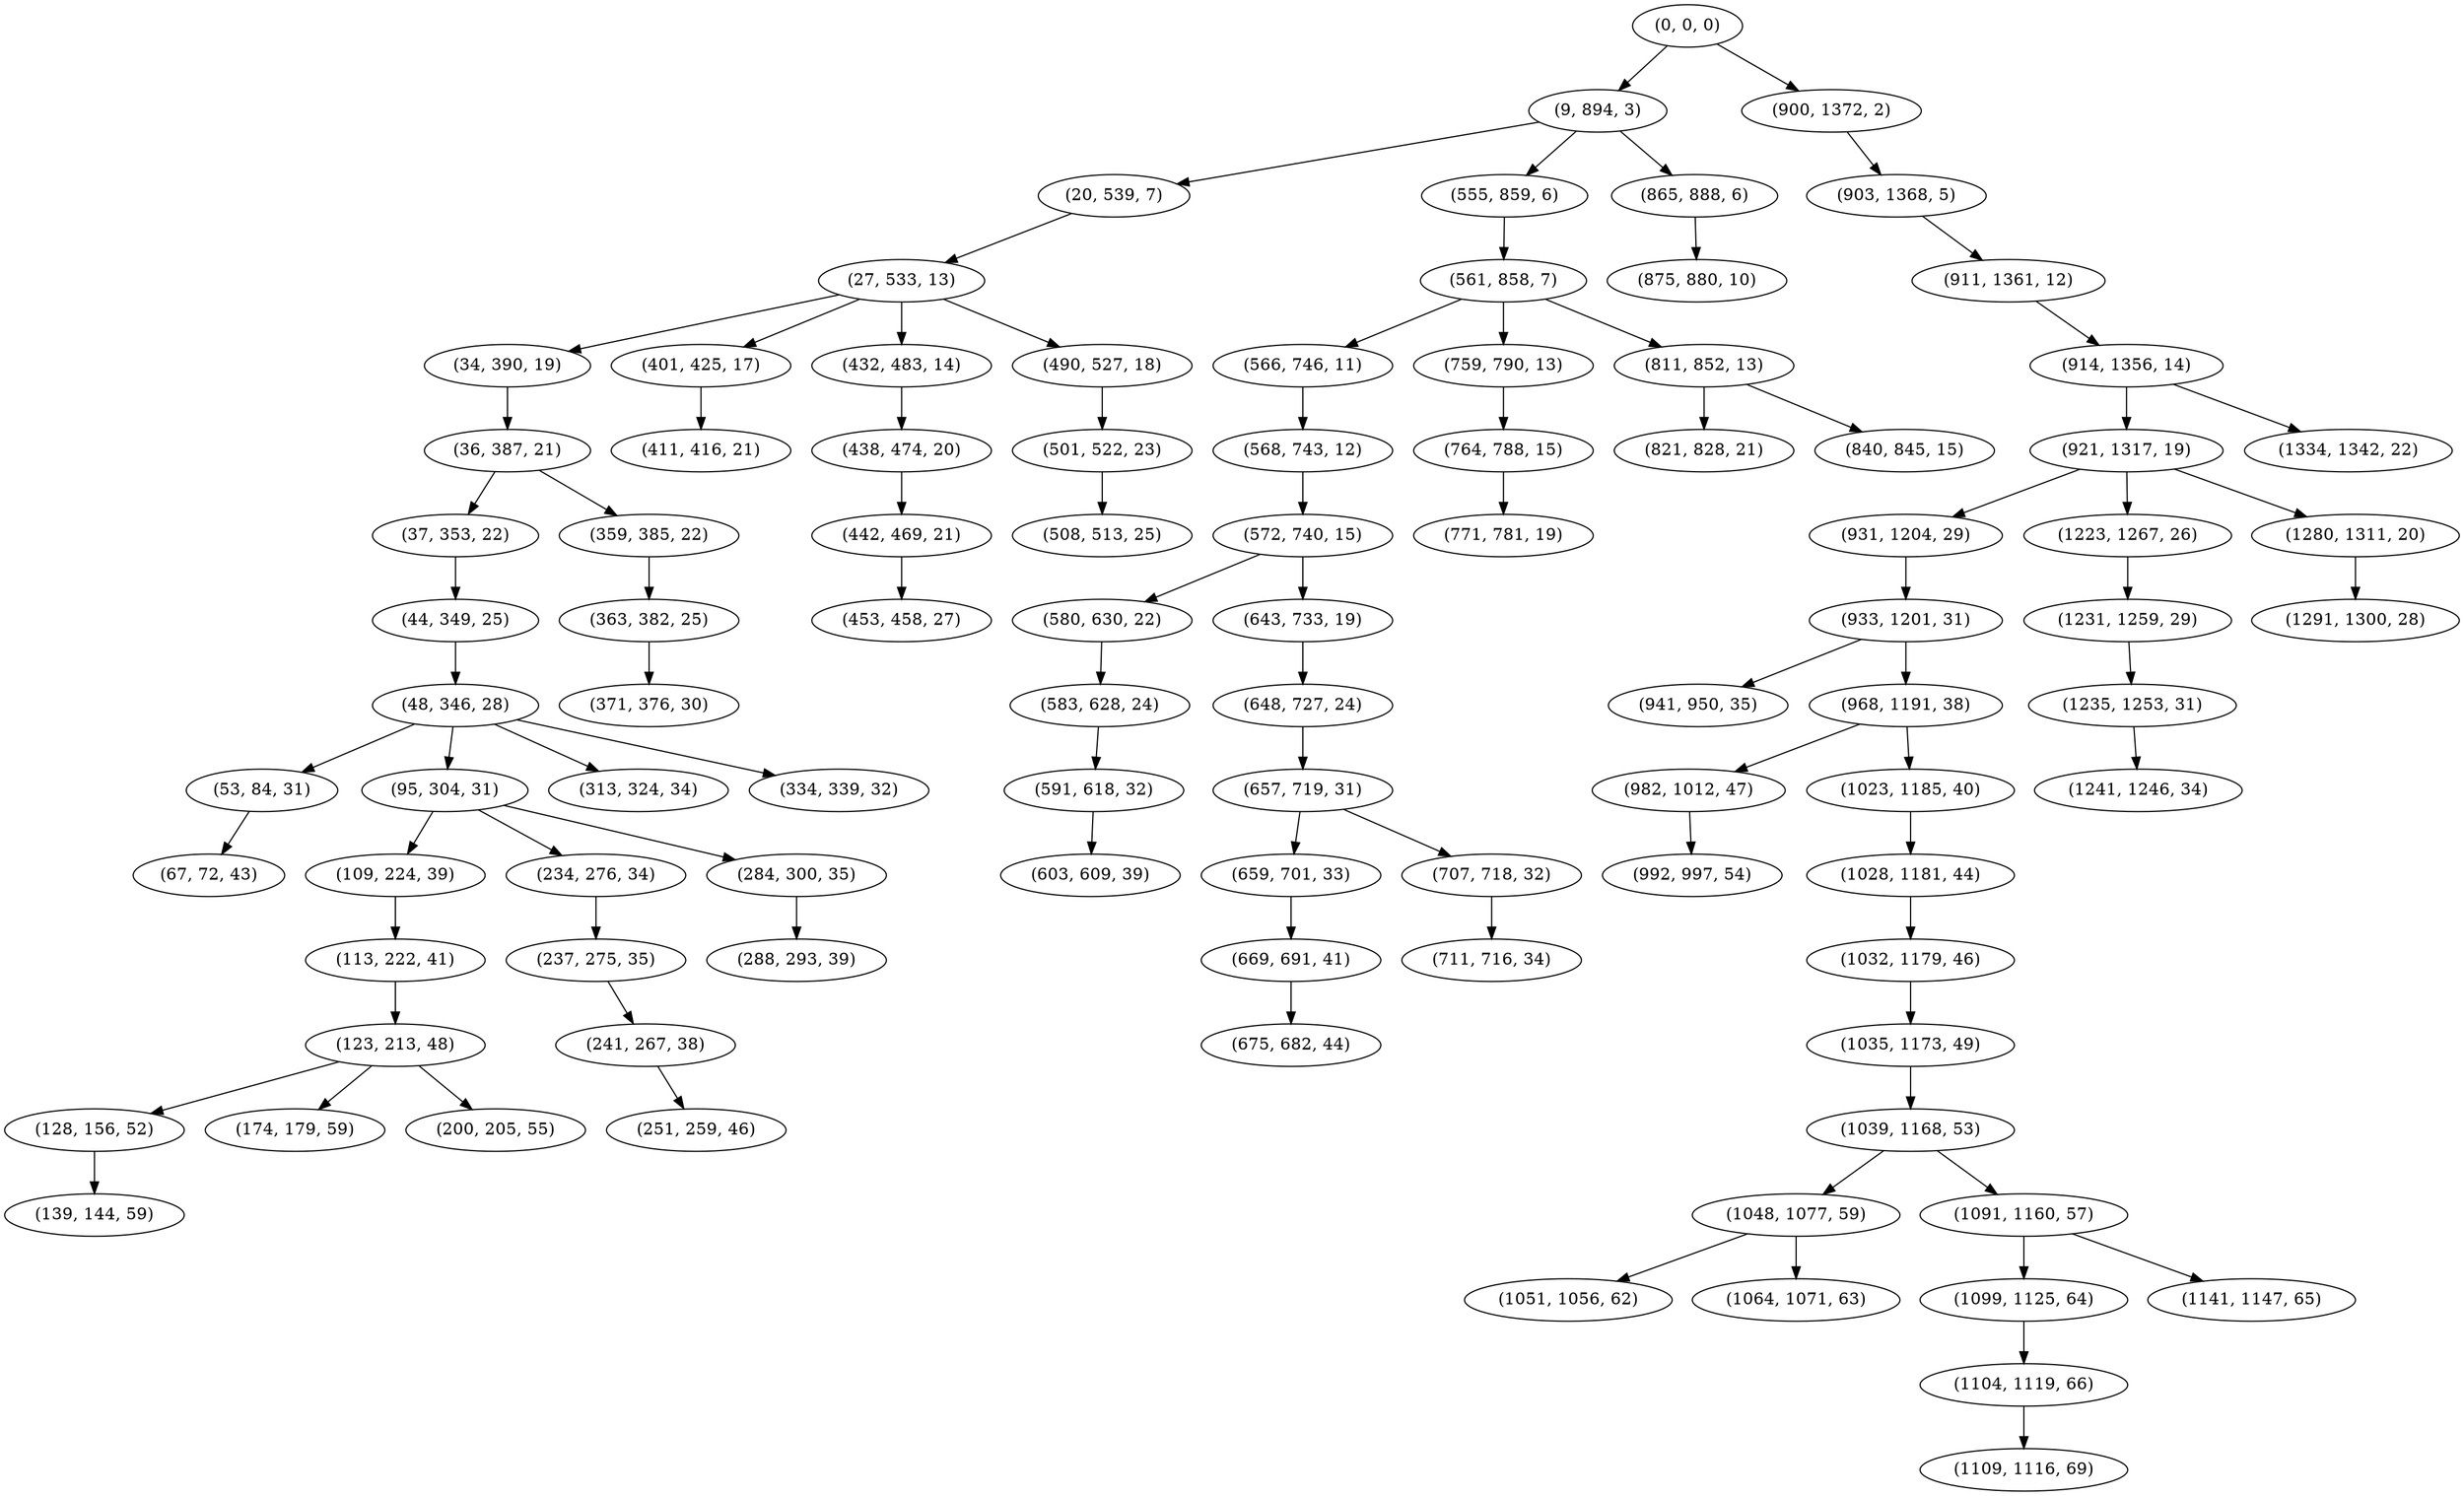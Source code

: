 digraph tree {
    "(0, 0, 0)";
    "(9, 894, 3)";
    "(20, 539, 7)";
    "(27, 533, 13)";
    "(34, 390, 19)";
    "(36, 387, 21)";
    "(37, 353, 22)";
    "(44, 349, 25)";
    "(48, 346, 28)";
    "(53, 84, 31)";
    "(67, 72, 43)";
    "(95, 304, 31)";
    "(109, 224, 39)";
    "(113, 222, 41)";
    "(123, 213, 48)";
    "(128, 156, 52)";
    "(139, 144, 59)";
    "(174, 179, 59)";
    "(200, 205, 55)";
    "(234, 276, 34)";
    "(237, 275, 35)";
    "(241, 267, 38)";
    "(251, 259, 46)";
    "(284, 300, 35)";
    "(288, 293, 39)";
    "(313, 324, 34)";
    "(334, 339, 32)";
    "(359, 385, 22)";
    "(363, 382, 25)";
    "(371, 376, 30)";
    "(401, 425, 17)";
    "(411, 416, 21)";
    "(432, 483, 14)";
    "(438, 474, 20)";
    "(442, 469, 21)";
    "(453, 458, 27)";
    "(490, 527, 18)";
    "(501, 522, 23)";
    "(508, 513, 25)";
    "(555, 859, 6)";
    "(561, 858, 7)";
    "(566, 746, 11)";
    "(568, 743, 12)";
    "(572, 740, 15)";
    "(580, 630, 22)";
    "(583, 628, 24)";
    "(591, 618, 32)";
    "(603, 609, 39)";
    "(643, 733, 19)";
    "(648, 727, 24)";
    "(657, 719, 31)";
    "(659, 701, 33)";
    "(669, 691, 41)";
    "(675, 682, 44)";
    "(707, 718, 32)";
    "(711, 716, 34)";
    "(759, 790, 13)";
    "(764, 788, 15)";
    "(771, 781, 19)";
    "(811, 852, 13)";
    "(821, 828, 21)";
    "(840, 845, 15)";
    "(865, 888, 6)";
    "(875, 880, 10)";
    "(900, 1372, 2)";
    "(903, 1368, 5)";
    "(911, 1361, 12)";
    "(914, 1356, 14)";
    "(921, 1317, 19)";
    "(931, 1204, 29)";
    "(933, 1201, 31)";
    "(941, 950, 35)";
    "(968, 1191, 38)";
    "(982, 1012, 47)";
    "(992, 997, 54)";
    "(1023, 1185, 40)";
    "(1028, 1181, 44)";
    "(1032, 1179, 46)";
    "(1035, 1173, 49)";
    "(1039, 1168, 53)";
    "(1048, 1077, 59)";
    "(1051, 1056, 62)";
    "(1064, 1071, 63)";
    "(1091, 1160, 57)";
    "(1099, 1125, 64)";
    "(1104, 1119, 66)";
    "(1109, 1116, 69)";
    "(1141, 1147, 65)";
    "(1223, 1267, 26)";
    "(1231, 1259, 29)";
    "(1235, 1253, 31)";
    "(1241, 1246, 34)";
    "(1280, 1311, 20)";
    "(1291, 1300, 28)";
    "(1334, 1342, 22)";
    "(0, 0, 0)" -> "(9, 894, 3)";
    "(0, 0, 0)" -> "(900, 1372, 2)";
    "(9, 894, 3)" -> "(20, 539, 7)";
    "(9, 894, 3)" -> "(555, 859, 6)";
    "(9, 894, 3)" -> "(865, 888, 6)";
    "(20, 539, 7)" -> "(27, 533, 13)";
    "(27, 533, 13)" -> "(34, 390, 19)";
    "(27, 533, 13)" -> "(401, 425, 17)";
    "(27, 533, 13)" -> "(432, 483, 14)";
    "(27, 533, 13)" -> "(490, 527, 18)";
    "(34, 390, 19)" -> "(36, 387, 21)";
    "(36, 387, 21)" -> "(37, 353, 22)";
    "(36, 387, 21)" -> "(359, 385, 22)";
    "(37, 353, 22)" -> "(44, 349, 25)";
    "(44, 349, 25)" -> "(48, 346, 28)";
    "(48, 346, 28)" -> "(53, 84, 31)";
    "(48, 346, 28)" -> "(95, 304, 31)";
    "(48, 346, 28)" -> "(313, 324, 34)";
    "(48, 346, 28)" -> "(334, 339, 32)";
    "(53, 84, 31)" -> "(67, 72, 43)";
    "(95, 304, 31)" -> "(109, 224, 39)";
    "(95, 304, 31)" -> "(234, 276, 34)";
    "(95, 304, 31)" -> "(284, 300, 35)";
    "(109, 224, 39)" -> "(113, 222, 41)";
    "(113, 222, 41)" -> "(123, 213, 48)";
    "(123, 213, 48)" -> "(128, 156, 52)";
    "(123, 213, 48)" -> "(174, 179, 59)";
    "(123, 213, 48)" -> "(200, 205, 55)";
    "(128, 156, 52)" -> "(139, 144, 59)";
    "(234, 276, 34)" -> "(237, 275, 35)";
    "(237, 275, 35)" -> "(241, 267, 38)";
    "(241, 267, 38)" -> "(251, 259, 46)";
    "(284, 300, 35)" -> "(288, 293, 39)";
    "(359, 385, 22)" -> "(363, 382, 25)";
    "(363, 382, 25)" -> "(371, 376, 30)";
    "(401, 425, 17)" -> "(411, 416, 21)";
    "(432, 483, 14)" -> "(438, 474, 20)";
    "(438, 474, 20)" -> "(442, 469, 21)";
    "(442, 469, 21)" -> "(453, 458, 27)";
    "(490, 527, 18)" -> "(501, 522, 23)";
    "(501, 522, 23)" -> "(508, 513, 25)";
    "(555, 859, 6)" -> "(561, 858, 7)";
    "(561, 858, 7)" -> "(566, 746, 11)";
    "(561, 858, 7)" -> "(759, 790, 13)";
    "(561, 858, 7)" -> "(811, 852, 13)";
    "(566, 746, 11)" -> "(568, 743, 12)";
    "(568, 743, 12)" -> "(572, 740, 15)";
    "(572, 740, 15)" -> "(580, 630, 22)";
    "(572, 740, 15)" -> "(643, 733, 19)";
    "(580, 630, 22)" -> "(583, 628, 24)";
    "(583, 628, 24)" -> "(591, 618, 32)";
    "(591, 618, 32)" -> "(603, 609, 39)";
    "(643, 733, 19)" -> "(648, 727, 24)";
    "(648, 727, 24)" -> "(657, 719, 31)";
    "(657, 719, 31)" -> "(659, 701, 33)";
    "(657, 719, 31)" -> "(707, 718, 32)";
    "(659, 701, 33)" -> "(669, 691, 41)";
    "(669, 691, 41)" -> "(675, 682, 44)";
    "(707, 718, 32)" -> "(711, 716, 34)";
    "(759, 790, 13)" -> "(764, 788, 15)";
    "(764, 788, 15)" -> "(771, 781, 19)";
    "(811, 852, 13)" -> "(821, 828, 21)";
    "(811, 852, 13)" -> "(840, 845, 15)";
    "(865, 888, 6)" -> "(875, 880, 10)";
    "(900, 1372, 2)" -> "(903, 1368, 5)";
    "(903, 1368, 5)" -> "(911, 1361, 12)";
    "(911, 1361, 12)" -> "(914, 1356, 14)";
    "(914, 1356, 14)" -> "(921, 1317, 19)";
    "(914, 1356, 14)" -> "(1334, 1342, 22)";
    "(921, 1317, 19)" -> "(931, 1204, 29)";
    "(921, 1317, 19)" -> "(1223, 1267, 26)";
    "(921, 1317, 19)" -> "(1280, 1311, 20)";
    "(931, 1204, 29)" -> "(933, 1201, 31)";
    "(933, 1201, 31)" -> "(941, 950, 35)";
    "(933, 1201, 31)" -> "(968, 1191, 38)";
    "(968, 1191, 38)" -> "(982, 1012, 47)";
    "(968, 1191, 38)" -> "(1023, 1185, 40)";
    "(982, 1012, 47)" -> "(992, 997, 54)";
    "(1023, 1185, 40)" -> "(1028, 1181, 44)";
    "(1028, 1181, 44)" -> "(1032, 1179, 46)";
    "(1032, 1179, 46)" -> "(1035, 1173, 49)";
    "(1035, 1173, 49)" -> "(1039, 1168, 53)";
    "(1039, 1168, 53)" -> "(1048, 1077, 59)";
    "(1039, 1168, 53)" -> "(1091, 1160, 57)";
    "(1048, 1077, 59)" -> "(1051, 1056, 62)";
    "(1048, 1077, 59)" -> "(1064, 1071, 63)";
    "(1091, 1160, 57)" -> "(1099, 1125, 64)";
    "(1091, 1160, 57)" -> "(1141, 1147, 65)";
    "(1099, 1125, 64)" -> "(1104, 1119, 66)";
    "(1104, 1119, 66)" -> "(1109, 1116, 69)";
    "(1223, 1267, 26)" -> "(1231, 1259, 29)";
    "(1231, 1259, 29)" -> "(1235, 1253, 31)";
    "(1235, 1253, 31)" -> "(1241, 1246, 34)";
    "(1280, 1311, 20)" -> "(1291, 1300, 28)";
}
